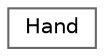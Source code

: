 digraph "Graphical Class Hierarchy"
{
 // LATEX_PDF_SIZE
  bgcolor="transparent";
  edge [fontname=Helvetica,fontsize=10,labelfontname=Helvetica,labelfontsize=10];
  node [fontname=Helvetica,fontsize=10,shape=box,height=0.2,width=0.4];
  rankdir="LR";
  Node0 [label="Hand",height=0.2,width=0.4,color="grey40", fillcolor="white", style="filled",URL="$class_hand.html",tooltip="Class to hold a poker hand."];
}

